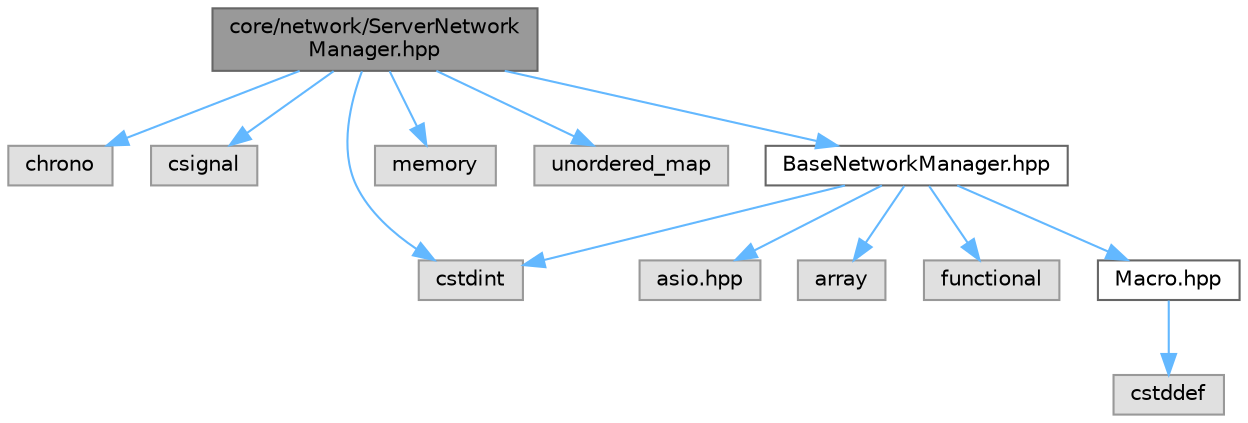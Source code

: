 digraph "core/network/ServerNetworkManager.hpp"
{
 // LATEX_PDF_SIZE
  bgcolor="transparent";
  edge [fontname=Helvetica,fontsize=10,labelfontname=Helvetica,labelfontsize=10];
  node [fontname=Helvetica,fontsize=10,shape=box,height=0.2,width=0.4];
  Node1 [id="Node000001",label="core/network/ServerNetwork\lManager.hpp",height=0.2,width=0.4,color="gray40", fillcolor="grey60", style="filled", fontcolor="black",tooltip=" "];
  Node1 -> Node2 [id="edge1_Node000001_Node000002",color="steelblue1",style="solid",tooltip=" "];
  Node2 [id="Node000002",label="chrono",height=0.2,width=0.4,color="grey60", fillcolor="#E0E0E0", style="filled",tooltip=" "];
  Node1 -> Node3 [id="edge2_Node000001_Node000003",color="steelblue1",style="solid",tooltip=" "];
  Node3 [id="Node000003",label="csignal",height=0.2,width=0.4,color="grey60", fillcolor="#E0E0E0", style="filled",tooltip=" "];
  Node1 -> Node4 [id="edge3_Node000001_Node000004",color="steelblue1",style="solid",tooltip=" "];
  Node4 [id="Node000004",label="cstdint",height=0.2,width=0.4,color="grey60", fillcolor="#E0E0E0", style="filled",tooltip=" "];
  Node1 -> Node5 [id="edge4_Node000001_Node000005",color="steelblue1",style="solid",tooltip=" "];
  Node5 [id="Node000005",label="memory",height=0.2,width=0.4,color="grey60", fillcolor="#E0E0E0", style="filled",tooltip=" "];
  Node1 -> Node6 [id="edge5_Node000001_Node000006",color="steelblue1",style="solid",tooltip=" "];
  Node6 [id="Node000006",label="unordered_map",height=0.2,width=0.4,color="grey60", fillcolor="#E0E0E0", style="filled",tooltip=" "];
  Node1 -> Node7 [id="edge6_Node000001_Node000007",color="steelblue1",style="solid",tooltip=" "];
  Node7 [id="Node000007",label="BaseNetworkManager.hpp",height=0.2,width=0.4,color="grey40", fillcolor="white", style="filled",URL="$_base_network_manager_8hpp.html",tooltip=" "];
  Node7 -> Node8 [id="edge7_Node000007_Node000008",color="steelblue1",style="solid",tooltip=" "];
  Node8 [id="Node000008",label="asio.hpp",height=0.2,width=0.4,color="grey60", fillcolor="#E0E0E0", style="filled",tooltip=" "];
  Node7 -> Node9 [id="edge8_Node000007_Node000009",color="steelblue1",style="solid",tooltip=" "];
  Node9 [id="Node000009",label="array",height=0.2,width=0.4,color="grey60", fillcolor="#E0E0E0", style="filled",tooltip=" "];
  Node7 -> Node10 [id="edge9_Node000007_Node000010",color="steelblue1",style="solid",tooltip=" "];
  Node10 [id="Node000010",label="functional",height=0.2,width=0.4,color="grey60", fillcolor="#E0E0E0", style="filled",tooltip=" "];
  Node7 -> Node4 [id="edge10_Node000007_Node000004",color="steelblue1",style="solid",tooltip=" "];
  Node7 -> Node11 [id="edge11_Node000007_Node000011",color="steelblue1",style="solid",tooltip=" "];
  Node11 [id="Node000011",label="Macro.hpp",height=0.2,width=0.4,color="grey40", fillcolor="white", style="filled",URL="$_macro_8hpp.html",tooltip=" "];
  Node11 -> Node12 [id="edge12_Node000011_Node000012",color="steelblue1",style="solid",tooltip=" "];
  Node12 [id="Node000012",label="cstddef",height=0.2,width=0.4,color="grey60", fillcolor="#E0E0E0", style="filled",tooltip=" "];
}
